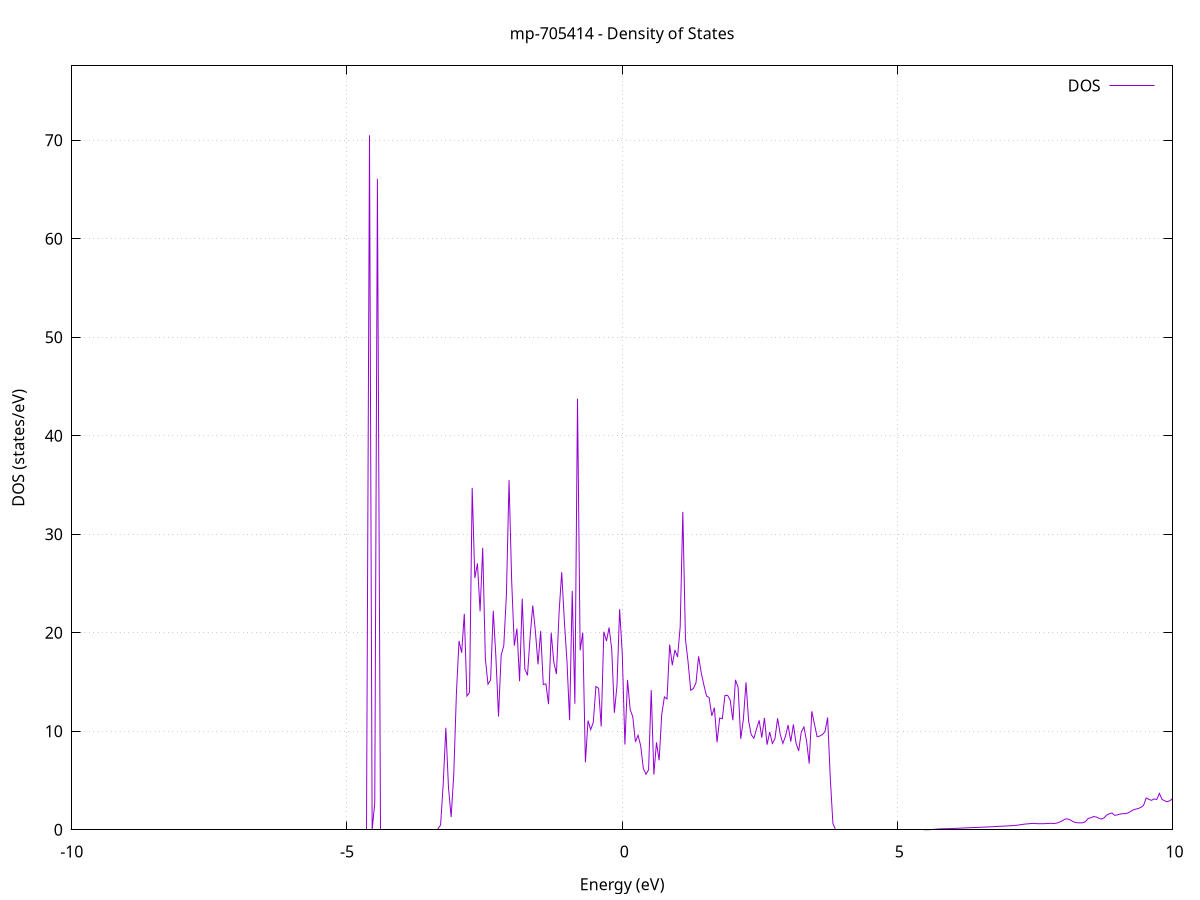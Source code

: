 set title 'mp-705414 - Density of States'
set xlabel 'Energy (eV)'
set ylabel 'DOS (states/eV)'
set grid
set xrange [-10:10]
set yrange [0:77.541]
set xzeroaxis lt -1
set terminal png size 800,600
set output 'mp-705414_dos_gnuplot.png'
plot '-' using 1:2 with lines title 'DOS'
-58.840400 0.000000
-58.792600 0.000000
-58.744700 0.000000
-58.696900 0.000000
-58.649000 0.000000
-58.601200 0.000000
-58.553400 0.000000
-58.505500 0.000000
-58.457700 0.000000
-58.409800 0.000000
-58.362000 0.000000
-58.314200 0.000000
-58.266300 0.000000
-58.218500 0.000000
-58.170600 0.000000
-58.122800 0.000000
-58.075000 0.000000
-58.027100 0.000000
-57.979300 0.000000
-57.931400 0.000000
-57.883600 0.000000
-57.835800 0.000000
-57.787900 0.000000
-57.740100 0.000000
-57.692200 0.000000
-57.644400 0.000000
-57.596600 0.000000
-57.548700 0.000000
-57.500900 0.000000
-57.453100 0.000000
-57.405200 0.000000
-57.357400 0.000000
-57.309500 0.000000
-57.261700 0.000000
-57.213900 0.000000
-57.166000 0.000000
-57.118200 0.000000
-57.070300 0.000000
-57.022500 0.000000
-56.974700 0.000000
-56.926800 0.000000
-56.879000 0.000000
-56.831100 0.000000
-56.783300 0.000000
-56.735500 0.000000
-56.687600 0.000000
-56.639800 0.000000
-56.591900 0.000000
-56.544100 0.000000
-56.496300 0.000000
-56.448400 0.000000
-56.400600 0.000000
-56.352700 0.000000
-56.304900 0.000000
-56.257100 0.000000
-56.209200 0.000000
-56.161400 0.000000
-56.113500 0.000000
-56.065700 0.000000
-56.017900 0.000000
-55.970000 0.000000
-55.922200 0.000000
-55.874300 0.000000
-55.826500 0.000000
-55.778700 0.000000
-55.730800 0.000000
-55.683000 0.000000
-55.635200 0.000000
-55.587300 0.000000
-55.539500 0.000000
-55.491600 0.000000
-55.443800 0.000000
-55.396000 0.000000
-55.348100 0.000000
-55.300300 0.000000
-55.252400 0.000000
-55.204600 0.000000
-55.156800 0.000000
-55.108900 0.000000
-55.061100 0.000000
-55.013200 0.000000
-54.965400 0.000000
-54.917600 0.000000
-54.869700 0.000000
-54.821900 0.000000
-54.774000 0.000000
-54.726200 0.000000
-54.678400 0.000000
-54.630500 0.000000
-54.582700 0.000000
-54.534800 0.000000
-54.487000 0.000000
-54.439200 0.000000
-54.391300 0.000000
-54.343500 0.000000
-54.295600 0.000000
-54.247800 0.000000
-54.200000 0.000000
-54.152100 0.000000
-54.104300 0.000000
-54.056400 0.000000
-54.008600 0.000000
-53.960800 0.000000
-53.912900 0.000000
-53.865100 0.000000
-53.817300 0.000000
-53.769400 0.000000
-53.721600 0.000000
-53.673700 0.000000
-53.625900 0.000000
-53.578100 0.000000
-53.530200 0.000000
-53.482400 0.000000
-53.434500 0.000000
-53.386700 0.000000
-53.338900 0.000000
-53.291000 0.000000
-53.243200 0.000000
-53.195300 0.000000
-53.147500 0.000000
-53.099700 0.000000
-53.051800 0.000000
-53.004000 0.000000
-52.956100 0.000000
-52.908300 0.000000
-52.860500 0.000000
-52.812600 0.000000
-52.764800 0.000000
-52.716900 0.000000
-52.669100 0.000000
-52.621300 0.000000
-52.573400 0.000000
-52.525600 0.000000
-52.477700 0.000000
-52.429900 0.000000
-52.382100 0.000000
-52.334200 0.000000
-52.286400 0.000000
-52.238600 0.000000
-52.190700 0.000000
-52.142900 0.000000
-52.095000 0.000000
-52.047200 0.000000
-51.999400 0.000000
-51.951500 562.471400
-51.903700 0.000000
-51.855800 0.000000
-51.808000 0.000000
-51.760200 0.000000
-51.712300 0.000000
-51.664500 0.000000
-51.616600 0.000000
-51.568800 0.000000
-51.521000 0.000000
-51.473100 0.000000
-51.425300 0.000000
-51.377400 0.000000
-51.329600 0.000000
-51.281800 0.000000
-51.233900 0.000000
-51.186100 0.000000
-51.138200 0.000000
-51.090400 0.000000
-51.042600 0.000000
-50.994700 0.000000
-50.946900 0.000000
-50.899000 0.000000
-50.851200 0.000000
-50.803400 0.000000
-50.755500 0.000000
-50.707700 0.000000
-50.659800 0.000000
-50.612000 0.000000
-50.564200 0.000000
-50.516300 0.000000
-50.468500 0.000000
-50.420700 1502.211700
-50.372800 0.000000
-50.325000 0.000000
-50.277100 0.000000
-50.229300 0.000000
-50.181500 0.000000
-50.133600 0.000000
-50.085800 120.956000
-50.037900 0.000000
-49.990100 0.000000
-49.942300 0.000000
-49.894400 0.000000
-49.846600 0.000000
-49.798700 0.000000
-49.750900 0.000000
-49.703100 0.000000
-49.655200 0.000000
-49.607400 0.000000
-49.559500 0.000000
-49.511700 0.000000
-49.463900 0.000000
-49.416000 0.000000
-49.368200 0.000000
-49.320300 0.000000
-49.272500 0.000000
-49.224700 0.000000
-49.176800 0.000000
-49.129000 0.000000
-49.081100 0.000000
-49.033300 0.000000
-48.985500 0.000000
-48.937600 0.000000
-48.889800 0.000000
-48.841900 0.000000
-48.794100 0.000000
-48.746300 0.000000
-48.698400 0.000000
-48.650600 0.000000
-48.602800 0.000000
-48.554900 0.000000
-48.507100 0.000000
-48.459200 0.000000
-48.411400 0.000000
-48.363600 0.000000
-48.315700 0.000000
-48.267900 0.000000
-48.220000 0.000000
-48.172200 0.000000
-48.124400 0.000000
-48.076500 0.000000
-48.028700 0.000000
-47.980800 0.000000
-47.933000 0.000000
-47.885200 0.000000
-47.837300 0.000000
-47.789500 0.000000
-47.741600 0.000000
-47.693800 0.000000
-47.646000 0.000000
-47.598100 0.000000
-47.550300 0.000000
-47.502400 0.000000
-47.454600 0.000000
-47.406800 0.000000
-47.358900 0.000000
-47.311100 0.000000
-47.263200 0.000000
-47.215400 0.000000
-47.167600 0.000000
-47.119700 0.000000
-47.071900 0.000000
-47.024100 0.000000
-46.976200 0.000000
-46.928400 0.000000
-46.880500 0.000000
-46.832700 0.000000
-46.784900 0.000000
-46.737000 0.000000
-46.689200 0.000000
-46.641300 0.000000
-46.593500 0.000000
-46.545700 0.000000
-46.497800 0.000000
-46.450000 0.000000
-46.402100 0.000000
-46.354300 0.000000
-46.306500 0.000000
-46.258600 0.000000
-46.210800 0.000000
-46.162900 0.000000
-46.115100 0.000000
-46.067300 0.000000
-46.019400 0.000000
-45.971600 0.000000
-45.923700 0.000000
-45.875900 0.000000
-45.828100 0.000000
-45.780200 0.000000
-45.732400 0.000000
-45.684500 0.000000
-45.636700 0.000000
-45.588900 0.000000
-45.541000 0.000000
-45.493200 0.000000
-45.445300 0.000000
-45.397500 0.000000
-45.349700 0.000000
-45.301800 0.000000
-45.254000 0.000000
-45.206200 0.000000
-45.158300 0.000000
-45.110500 0.000000
-45.062600 0.000000
-45.014800 0.000000
-44.967000 0.000000
-44.919100 0.000000
-44.871300 0.000000
-44.823400 0.000000
-44.775600 0.000000
-44.727800 0.000000
-44.679900 0.000000
-44.632100 0.000000
-44.584200 0.000000
-44.536400 0.000000
-44.488600 0.000000
-44.440700 0.000000
-44.392900 0.000000
-44.345000 0.000000
-44.297200 0.000000
-44.249400 0.000000
-44.201500 0.000000
-44.153700 0.000000
-44.105800 0.000000
-44.058000 0.000000
-44.010200 0.000000
-43.962300 0.000000
-43.914500 0.000000
-43.866600 0.000000
-43.818800 0.000000
-43.771000 0.000000
-43.723100 0.000000
-43.675300 0.000000
-43.627400 0.000000
-43.579600 0.000000
-43.531800 0.000000
-43.483900 0.000000
-43.436100 0.000000
-43.388300 0.000000
-43.340400 0.000000
-43.292600 0.000000
-43.244700 0.000000
-43.196900 0.000000
-43.149100 0.000000
-43.101200 0.000000
-43.053400 0.000000
-43.005500 0.000000
-42.957700 0.000000
-42.909900 0.000000
-42.862000 0.000000
-42.814200 0.000000
-42.766300 0.000000
-42.718500 0.000000
-42.670700 0.000000
-42.622800 0.000000
-42.575000 0.000000
-42.527100 0.000000
-42.479300 0.000000
-42.431500 0.000000
-42.383600 0.000000
-42.335800 0.000000
-42.287900 0.000000
-42.240100 0.000000
-42.192300 0.000000
-42.144400 0.000000
-42.096600 0.000000
-42.048700 0.000000
-42.000900 0.000000
-41.953100 0.000000
-41.905200 0.000000
-41.857400 0.000000
-41.809600 0.000000
-41.761700 0.000000
-41.713900 0.000000
-41.666000 0.000000
-41.618200 0.000000
-41.570400 0.000000
-41.522500 0.000000
-41.474700 0.000000
-41.426800 0.000000
-41.379000 0.000000
-41.331200 0.000000
-41.283300 0.000000
-41.235500 0.000000
-41.187600 0.000000
-41.139800 0.000000
-41.092000 0.000000
-41.044100 0.000000
-40.996300 0.000000
-40.948400 0.000000
-40.900600 0.000000
-40.852800 0.000000
-40.804900 0.000000
-40.757100 0.000000
-40.709200 0.000000
-40.661400 0.000000
-40.613600 0.000000
-40.565700 0.000000
-40.517900 0.000000
-40.470000 0.000000
-40.422200 0.000000
-40.374400 0.000000
-40.326500 0.000000
-40.278700 0.000000
-40.230800 0.000000
-40.183000 0.000000
-40.135200 0.000000
-40.087300 0.000000
-40.039500 0.000000
-39.991700 0.000000
-39.943800 0.000000
-39.896000 0.000000
-39.848100 0.000000
-39.800300 0.000000
-39.752500 0.000000
-39.704600 0.000000
-39.656800 0.000000
-39.608900 0.000000
-39.561100 0.000000
-39.513300 0.000000
-39.465400 0.000000
-39.417600 0.000000
-39.369700 0.000000
-39.321900 0.000000
-39.274100 0.000000
-39.226200 0.000000
-39.178400 0.000000
-39.130500 0.000000
-39.082700 0.000000
-39.034900 0.000000
-38.987000 0.000000
-38.939200 0.000000
-38.891300 0.000000
-38.843500 0.000000
-38.795700 0.000000
-38.747800 0.000000
-38.700000 0.000000
-38.652100 0.000000
-38.604300 0.000000
-38.556500 0.000000
-38.508600 0.000000
-38.460800 0.000000
-38.412900 0.000000
-38.365100 0.000000
-38.317300 0.000000
-38.269400 0.000000
-38.221600 0.000000
-38.173800 0.000000
-38.125900 0.000000
-38.078100 0.000000
-38.030200 0.000000
-37.982400 0.000000
-37.934600 0.000000
-37.886700 0.000000
-37.838900 0.000000
-37.791000 0.000000
-37.743200 0.000000
-37.695400 0.000000
-37.647500 0.000000
-37.599700 0.000000
-37.551800 0.000000
-37.504000 0.000000
-37.456200 0.000000
-37.408300 0.000000
-37.360500 0.000000
-37.312600 0.000000
-37.264800 0.000000
-37.217000 0.000000
-37.169100 0.000000
-37.121300 0.000000
-37.073400 0.000000
-37.025600 0.000000
-36.977800 0.000000
-36.929900 0.000000
-36.882100 0.000000
-36.834200 0.000000
-36.786400 0.000000
-36.738600 0.000000
-36.690700 0.000000
-36.642900 0.000000
-36.595100 0.000000
-36.547200 0.000000
-36.499400 0.000000
-36.451500 0.000000
-36.403700 0.000000
-36.355900 0.000000
-36.308000 0.000000
-36.260200 0.000000
-36.212300 0.000000
-36.164500 0.000000
-36.116700 0.000000
-36.068800 0.000000
-36.021000 0.000000
-35.973100 0.000000
-35.925300 0.000000
-35.877500 0.000000
-35.829600 0.000000
-35.781800 0.000000
-35.733900 0.000000
-35.686100 0.000000
-35.638300 0.000000
-35.590400 0.000000
-35.542600 0.000000
-35.494700 0.000000
-35.446900 0.000000
-35.399100 0.000000
-35.351200 0.000000
-35.303400 0.000000
-35.255500 0.000000
-35.207700 0.000000
-35.159900 0.000000
-35.112000 0.000000
-35.064200 0.000000
-35.016300 0.000000
-34.968500 0.000000
-34.920700 0.000000
-34.872800 0.000000
-34.825000 0.000000
-34.777200 0.000000
-34.729300 0.000000
-34.681500 0.000000
-34.633600 0.000000
-34.585800 0.000000
-34.538000 0.000000
-34.490100 0.000000
-34.442300 0.000000
-34.394400 0.000000
-34.346600 0.000000
-34.298800 0.000000
-34.250900 0.000000
-34.203100 0.000000
-34.155200 0.000000
-34.107400 0.000000
-34.059600 0.000000
-34.011700 0.000000
-33.963900 0.000000
-33.916000 0.000000
-33.868200 0.000000
-33.820400 0.000000
-33.772500 0.000000
-33.724700 0.000000
-33.676800 0.000000
-33.629000 0.000000
-33.581200 0.000000
-33.533300 0.000000
-33.485500 0.000000
-33.437600 0.000000
-33.389800 0.000000
-33.342000 0.000000
-33.294100 0.000000
-33.246300 0.000000
-33.198400 0.000000
-33.150600 0.000000
-33.102800 0.000000
-33.054900 0.000000
-33.007100 0.000000
-32.959300 0.000000
-32.911400 0.000000
-32.863600 0.000000
-32.815700 0.000000
-32.767900 0.000000
-32.720100 0.000000
-32.672200 0.000000
-32.624400 0.000000
-32.576500 0.000000
-32.528700 0.000000
-32.480900 0.000000
-32.433000 0.000000
-32.385200 0.000000
-32.337300 0.000000
-32.289500 0.000000
-32.241700 0.000000
-32.193800 0.000000
-32.146000 0.000000
-32.098100 0.000000
-32.050300 0.000000
-32.002500 0.000000
-31.954600 0.000000
-31.906800 0.000000
-31.858900 0.000000
-31.811100 0.000000
-31.763300 0.000000
-31.715400 0.000000
-31.667600 0.000000
-31.619700 0.000000
-31.571900 0.000000
-31.524100 0.000000
-31.476200 0.000000
-31.428400 0.000000
-31.380600 0.000000
-31.332700 0.000000
-31.284900 0.000000
-31.237000 0.000000
-31.189200 0.000000
-31.141400 0.000000
-31.093500 0.000000
-31.045700 0.000000
-30.997800 0.000000
-30.950000 0.000000
-30.902200 0.000000
-30.854300 0.000000
-30.806500 0.000000
-30.758600 0.000000
-30.710800 0.000000
-30.663000 0.000000
-30.615100 0.000000
-30.567300 0.000000
-30.519400 0.000000
-30.471600 0.000000
-30.423800 0.000000
-30.375900 0.000000
-30.328100 0.000000
-30.280200 0.000000
-30.232400 0.000000
-30.184600 0.000000
-30.136700 0.000000
-30.088900 0.000000
-30.041000 0.000000
-29.993200 0.000000
-29.945400 0.000000
-29.897500 0.000000
-29.849700 0.000000
-29.801800 0.000000
-29.754000 0.000000
-29.706200 0.000000
-29.658300 0.000000
-29.610500 0.000000
-29.562700 0.000000
-29.514800 0.000000
-29.467000 0.000000
-29.419100 0.000000
-29.371300 0.000000
-29.323500 0.000000
-29.275600 0.000000
-29.227800 0.000000
-29.179900 0.000000
-29.132100 0.000000
-29.084300 0.000000
-29.036400 0.000000
-28.988600 0.000000
-28.940700 0.000000
-28.892900 0.000000
-28.845100 0.000000
-28.797200 0.000000
-28.749400 0.000000
-28.701500 0.000000
-28.653700 0.000000
-28.605900 0.000000
-28.558000 0.000000
-28.510200 0.000000
-28.462300 0.000000
-28.414500 0.000000
-28.366700 0.000000
-28.318800 0.000000
-28.271000 0.000000
-28.223100 0.000000
-28.175300 0.000000
-28.127500 0.000000
-28.079600 0.000000
-28.031800 0.000000
-27.984000 0.000000
-27.936100 0.000000
-27.888300 0.000000
-27.840400 0.000000
-27.792600 0.000000
-27.744800 0.000000
-27.696900 0.000000
-27.649100 0.000000
-27.601200 0.000000
-27.553400 0.000000
-27.505600 0.000000
-27.457700 0.000000
-27.409900 0.000000
-27.362000 0.000000
-27.314200 0.000000
-27.266400 0.000000
-27.218500 0.000000
-27.170700 0.000000
-27.122800 0.000000
-27.075000 0.000000
-27.027200 0.000000
-26.979300 0.000000
-26.931500 0.000000
-26.883600 0.000000
-26.835800 0.000000
-26.788000 0.000000
-26.740100 0.000000
-26.692300 0.000000
-26.644400 0.000000
-26.596600 0.000000
-26.548800 0.000000
-26.500900 0.000000
-26.453100 0.000000
-26.405200 0.000000
-26.357400 0.000000
-26.309600 0.000000
-26.261700 0.000000
-26.213900 0.000000
-26.166100 0.000000
-26.118200 0.000000
-26.070400 0.000000
-26.022500 0.000000
-25.974700 0.000000
-25.926900 0.000000
-25.879000 0.000000
-25.831200 0.000000
-25.783300 0.000000
-25.735500 0.000000
-25.687700 0.000000
-25.639800 0.000000
-25.592000 0.000000
-25.544100 0.000000
-25.496300 0.000000
-25.448500 0.000000
-25.400600 0.000000
-25.352800 0.000000
-25.304900 0.000000
-25.257100 0.000000
-25.209300 0.000000
-25.161400 0.000000
-25.113600 0.000000
-25.065700 0.000000
-25.017900 0.000000
-24.970100 0.000000
-24.922200 0.000000
-24.874400 0.000000
-24.826500 0.000000
-24.778700 0.000000
-24.730900 0.000000
-24.683000 0.000000
-24.635200 0.000000
-24.587300 0.000000
-24.539500 0.000000
-24.491700 0.000000
-24.443800 0.000000
-24.396000 0.000000
-24.348200 0.000000
-24.300300 0.000000
-24.252500 0.000000
-24.204600 0.000000
-24.156800 0.000000
-24.109000 0.000000
-24.061100 0.000000
-24.013300 0.000000
-23.965400 0.000000
-23.917600 0.000000
-23.869800 0.000000
-23.821900 0.000000
-23.774100 0.000000
-23.726200 0.000000
-23.678400 0.000000
-23.630600 0.000000
-23.582700 0.000000
-23.534900 0.000000
-23.487000 0.000000
-23.439200 0.000000
-23.391400 0.000000
-23.343500 0.000000
-23.295700 0.000000
-23.247800 0.000000
-23.200000 0.000000
-23.152200 0.000000
-23.104300 0.000000
-23.056500 0.000000
-23.008600 0.000000
-22.960800 0.000000
-22.913000 0.000000
-22.865100 0.000000
-22.817300 0.000000
-22.769500 0.000000
-22.721600 0.000000
-22.673800 0.000000
-22.625900 0.000000
-22.578100 0.000000
-22.530300 0.000000
-22.482400 0.000000
-22.434600 0.000000
-22.386700 0.000000
-22.338900 0.000000
-22.291100 0.000000
-22.243200 0.000000
-22.195400 0.000000
-22.147500 0.000000
-22.099700 0.000000
-22.051900 0.000000
-22.004000 0.000000
-21.956200 0.000000
-21.908300 0.000000
-21.860500 0.000000
-21.812700 0.000000
-21.764800 0.000000
-21.717000 0.000000
-21.669100 0.000000
-21.621300 0.000000
-21.573500 0.000000
-21.525600 0.000000
-21.477800 0.000000
-21.429900 0.000000
-21.382100 0.000000
-21.334300 0.000000
-21.286400 0.000000
-21.238600 0.000000
-21.190700 0.000000
-21.142900 0.000000
-21.095100 0.000000
-21.047200 0.000000
-20.999400 0.000000
-20.951600 0.000000
-20.903700 0.000000
-20.855900 0.000000
-20.808000 0.000000
-20.760200 0.000000
-20.712400 0.000000
-20.664500 0.000000
-20.616700 0.000000
-20.568800 0.000000
-20.521000 0.000000
-20.473200 0.000000
-20.425300 0.000000
-20.377500 0.000000
-20.329600 0.000000
-20.281800 0.000000
-20.234000 0.000000
-20.186100 0.000000
-20.138300 0.000000
-20.090400 0.000000
-20.042600 0.000000
-19.994800 0.000000
-19.946900 0.000000
-19.899100 0.000000
-19.851200 0.000000
-19.803400 0.000000
-19.755600 0.000000
-19.707700 0.000000
-19.659900 0.000000
-19.612000 0.000000
-19.564200 0.000000
-19.516400 0.000000
-19.468500 0.000000
-19.420700 0.000000
-19.372800 0.000000
-19.325000 0.000000
-19.277200 0.000000
-19.229300 0.000000
-19.181500 0.000000
-19.133700 0.000000
-19.085800 0.000000
-19.038000 0.000000
-18.990100 0.000000
-18.942300 0.000000
-18.894500 0.000000
-18.846600 0.000000
-18.798800 0.000000
-18.750900 0.000000
-18.703100 0.000000
-18.655300 0.000000
-18.607400 0.000000
-18.559600 0.000000
-18.511700 0.000000
-18.463900 0.000000
-18.416100 0.000000
-18.368200 0.000000
-18.320400 0.000000
-18.272500 0.000000
-18.224700 0.000000
-18.176900 0.000000
-18.129000 0.000000
-18.081200 0.000000
-18.033300 0.000000
-17.985500 0.000000
-17.937700 0.000000
-17.889800 0.000000
-17.842000 0.000000
-17.794100 0.000000
-17.746300 0.000000
-17.698500 0.000000
-17.650600 0.000000
-17.602800 0.000000
-17.555000 0.000000
-17.507100 0.000000
-17.459300 0.000000
-17.411400 0.000000
-17.363600 0.000000
-17.315800 0.000000
-17.267900 0.000000
-17.220100 0.000000
-17.172200 0.000000
-17.124400 0.000000
-17.076600 0.000000
-17.028700 0.000000
-16.980900 0.000000
-16.933000 0.000000
-16.885200 0.000000
-16.837400 0.000000
-16.789500 0.000000
-16.741700 0.000000
-16.693800 0.000000
-16.646000 0.000000
-16.598200 0.000000
-16.550300 0.000000
-16.502500 0.000000
-16.454600 0.000000
-16.406800 0.000000
-16.359000 0.000000
-16.311100 0.000000
-16.263300 0.000000
-16.215400 0.000000
-16.167600 0.000000
-16.119800 0.000000
-16.071900 0.000000
-16.024100 0.000000
-15.976200 0.000000
-15.928400 0.000000
-15.880600 0.000000
-15.832700 0.000000
-15.784900 0.000000
-15.737100 0.000000
-15.689200 0.000000
-15.641400 0.000000
-15.593500 0.000000
-15.545700 0.000000
-15.497900 0.000000
-15.450000 0.000000
-15.402200 0.000000
-15.354300 0.000000
-15.306500 0.000000
-15.258700 0.000000
-15.210800 0.000000
-15.163000 0.000000
-15.115100 0.000000
-15.067300 0.000000
-15.019500 0.000000
-14.971600 0.226500
-14.923800 1.054300
-14.875900 1.618600
-14.828100 2.199000
-14.780300 3.440800
-14.732400 4.044400
-14.684600 3.837400
-14.636700 4.108200
-14.588900 0.000000
-14.541100 0.000000
-14.493200 0.000000
-14.445400 2.733000
-14.397500 7.869700
-14.349700 4.552500
-14.301900 7.257800
-14.254000 8.042600
-14.206200 9.793300
-14.158300 10.410300
-14.110500 15.400500
-14.062700 25.276100
-14.014800 28.882000
-13.967000 6.860300
-13.919200 11.414600
-13.871300 47.831700
-13.823500 44.574800
-13.775600 43.032400
-13.727800 22.803800
-13.680000 28.927900
-13.632100 0.000000
-13.584300 0.000000
-13.536400 0.000000
-13.488600 0.000000
-13.440800 0.000000
-13.392900 0.000000
-13.345100 0.000000
-13.297200 0.000000
-13.249400 0.000000
-13.201600 0.000000
-13.153700 0.000000
-13.105900 0.000000
-13.058000 0.000000
-13.010200 0.000000
-12.962400 0.000000
-12.914500 0.000000
-12.866700 0.000000
-12.818800 0.000000
-12.771000 0.000000
-12.723200 0.000000
-12.675300 0.000000
-12.627500 0.000000
-12.579600 0.000000
-12.531800 0.000000
-12.484000 0.000000
-12.436100 0.000000
-12.388300 0.000000
-12.340500 0.000000
-12.292600 0.000000
-12.244800 0.000000
-12.196900 0.000000
-12.149100 0.000000
-12.101300 0.000000
-12.053400 0.000000
-12.005600 0.000000
-11.957700 0.000000
-11.909900 0.000000
-11.862100 0.000000
-11.814200 0.000000
-11.766400 0.000000
-11.718500 0.000000
-11.670700 0.000000
-11.622900 0.000000
-11.575000 0.000000
-11.527200 0.000000
-11.479300 0.000000
-11.431500 0.000000
-11.383700 0.000000
-11.335800 0.000000
-11.288000 0.000000
-11.240100 0.000000
-11.192300 0.000000
-11.144500 0.000000
-11.096600 0.000000
-11.048800 0.000000
-11.000900 0.000000
-10.953100 0.000000
-10.905300 0.000000
-10.857400 0.000000
-10.809600 0.000000
-10.761700 0.000000
-10.713900 0.000000
-10.666100 0.000000
-10.618200 0.000000
-10.570400 0.000000
-10.522600 0.000000
-10.474700 0.000000
-10.426900 0.000000
-10.379000 0.000000
-10.331200 0.000000
-10.283400 0.000000
-10.235500 0.000000
-10.187700 0.000000
-10.139800 0.000000
-10.092000 0.000000
-10.044200 0.000000
-9.996300 0.000000
-9.948500 0.000000
-9.900600 0.000000
-9.852800 0.000000
-9.805000 0.000000
-9.757100 0.000000
-9.709300 0.000000
-9.661400 0.000000
-9.613600 0.000000
-9.565800 0.000000
-9.517900 0.000000
-9.470100 0.000000
-9.422200 0.000000
-9.374400 0.000000
-9.326600 0.000000
-9.278700 0.000000
-9.230900 0.000000
-9.183000 0.000000
-9.135200 0.000000
-9.087400 0.000000
-9.039500 0.000000
-8.991700 0.000000
-8.943800 0.000000
-8.896000 0.000000
-8.848200 0.000000
-8.800300 0.000000
-8.752500 0.000000
-8.704700 0.000000
-8.656800 0.000000
-8.609000 0.000000
-8.561100 0.000000
-8.513300 0.000000
-8.465500 0.000000
-8.417600 0.000000
-8.369800 0.000000
-8.321900 0.000000
-8.274100 0.000000
-8.226300 0.000000
-8.178400 0.000000
-8.130600 0.000000
-8.082700 0.000000
-8.034900 0.000000
-7.987100 0.000000
-7.939200 0.000000
-7.891400 0.000000
-7.843500 0.000000
-7.795700 0.000000
-7.747900 0.000000
-7.700000 0.000000
-7.652200 0.000000
-7.604300 0.000000
-7.556500 0.000000
-7.508700 0.000000
-7.460800 0.000000
-7.413000 0.000000
-7.365100 0.000000
-7.317300 0.000000
-7.269500 0.000000
-7.221600 0.000000
-7.173800 0.000000
-7.126000 0.000000
-7.078100 0.000000
-7.030300 0.000000
-6.982400 0.000000
-6.934600 0.000000
-6.886800 0.000000
-6.838900 0.000000
-6.791100 0.000000
-6.743200 0.000000
-6.695400 0.000000
-6.647600 0.000000
-6.599700 0.000000
-6.551900 0.000000
-6.504000 0.000000
-6.456200 0.000000
-6.408400 0.000000
-6.360500 0.000000
-6.312700 0.000000
-6.264800 0.000000
-6.217000 0.000000
-6.169200 0.000000
-6.121300 0.000000
-6.073500 0.000000
-6.025600 0.000000
-5.977800 0.000000
-5.930000 0.000000
-5.882100 0.000000
-5.834300 0.000000
-5.786400 0.000000
-5.738600 0.000000
-5.690800 0.000000
-5.642900 0.000000
-5.595100 0.000000
-5.547200 0.000000
-5.499400 0.000000
-5.451600 0.000000
-5.403700 0.000000
-5.355900 0.000000
-5.308100 0.000000
-5.260200 0.000000
-5.212400 0.000000
-5.164500 0.000000
-5.116700 0.000000
-5.068900 0.000000
-5.021000 0.000000
-4.973200 0.000000
-4.925300 0.000000
-4.877500 0.000000
-4.829700 0.000000
-4.781800 0.000000
-4.734000 0.000000
-4.686100 0.000000
-4.638300 0.000000
-4.590500 70.491700
-4.542600 0.000000
-4.494800 2.741400
-4.446900 66.072100
-4.399100 0.000000
-4.351300 0.000000
-4.303400 0.000000
-4.255600 0.000000
-4.207700 0.000000
-4.159900 0.000000
-4.112100 0.000000
-4.064200 0.000000
-4.016400 0.000000
-3.968500 0.000000
-3.920700 0.000000
-3.872900 0.000000
-3.825000 0.000000
-3.777200 0.000000
-3.729300 0.000000
-3.681500 0.000000
-3.633700 0.000000
-3.585800 0.000000
-3.538000 0.000000
-3.490200 0.000000
-3.442300 0.000000
-3.394500 0.000000
-3.346600 0.000000
-3.298800 0.482000
-3.251000 4.693700
-3.203100 10.358400
-3.155300 4.277500
-3.107400 1.295700
-3.059600 5.603900
-3.011800 13.785600
-2.963900 19.167000
-2.916100 17.965200
-2.868200 21.917000
-2.820400 13.574400
-2.772600 13.952500
-2.724700 34.711000
-2.676900 25.560900
-2.629000 27.039700
-2.581200 22.180700
-2.533400 28.611900
-2.485500 17.373200
-2.437700 14.771000
-2.389800 15.217300
-2.342000 22.235300
-2.294200 17.565700
-2.246300 11.496900
-2.198500 17.717000
-2.150600 18.694600
-2.102800 23.849200
-2.055000 35.490600
-2.007100 25.226000
-1.959300 18.689400
-1.911500 20.428300
-1.863600 15.077400
-1.815800 23.459500
-1.767900 16.316600
-1.720100 15.679000
-1.672300 19.560400
-1.624400 22.766500
-1.576600 20.167100
-1.528700 16.792900
-1.480900 20.182800
-1.433100 14.745900
-1.385200 14.809000
-1.337400 12.750900
-1.289500 20.007700
-1.241700 17.008300
-1.193900 15.819700
-1.146000 22.033400
-1.098200 26.143600
-1.050300 21.212800
-1.002500 17.097200
-0.954700 11.123300
-0.906800 24.251000
-0.859000 12.785000
-0.811100 43.755700
-0.763300 18.219300
-0.715500 20.009600
-0.667600 6.847600
-0.619800 11.083100
-0.571900 10.161100
-0.524100 10.912700
-0.476300 14.541000
-0.428400 14.358200
-0.380600 10.483100
-0.332700 20.102600
-0.284900 19.158400
-0.237100 20.533900
-0.189200 18.317700
-0.141400 11.873400
-0.093600 14.664600
-0.045700 22.388000
0.002100 17.866700
0.050000 8.655400
0.097800 15.196400
0.145600 12.214900
0.193500 11.462200
0.241300 8.915500
0.289200 9.593800
0.337000 8.520400
0.384800 6.232500
0.432700 5.638100
0.480500 6.086900
0.528400 14.177600
0.576200 5.612500
0.624000 8.870100
0.671900 7.051900
0.719700 11.725700
0.767600 13.484700
0.815400 13.276600
0.863200 18.797700
0.911100 16.706700
0.958900 18.256600
1.006800 17.537200
1.054600 20.596800
1.102400 32.269000
1.150300 19.355600
1.198100 17.027900
1.246000 14.161000
1.293800 14.333200
1.341600 14.907400
1.389500 17.605700
1.437300 15.922600
1.485200 14.689500
1.533000 13.589000
1.580800 13.415700
1.628700 11.575600
1.676500 12.381300
1.724300 8.881400
1.772200 11.341400
1.820000 11.270700
1.867900 13.626400
1.915700 13.652200
1.963500 13.171700
2.011400 11.119600
2.059200 15.221800
2.107100 14.447200
2.154900 9.234600
2.202700 11.206500
2.250600 14.967700
2.298400 11.023300
2.346300 9.641700
2.394100 9.291400
2.441900 10.240800
2.489800 11.106800
2.537600 9.352800
2.585500 11.349700
2.633300 8.640300
2.681100 9.919400
2.729000 8.762900
2.776800 9.249100
2.824700 11.314800
2.872500 9.681500
2.920300 8.759500
2.968200 9.499800
3.016000 10.640200
3.063900 8.941500
3.111700 10.689700
3.159500 8.800900
3.207400 8.001100
3.255200 9.936400
3.303000 10.441100
3.350900 9.011800
3.398700 6.723600
3.446600 12.031200
3.494400 10.721900
3.542200 9.451700
3.590100 9.510100
3.637900 9.658600
3.685800 9.965500
3.733600 11.390100
3.781400 5.322600
3.829300 0.632300
3.877100 0.000000
3.925000 0.000000
3.972800 0.000000
4.020600 0.000000
4.068500 0.000000
4.116300 0.000000
4.164200 0.000000
4.212000 0.000000
4.259800 0.000000
4.307700 0.000000
4.355500 0.000000
4.403400 0.000000
4.451200 0.000000
4.499000 0.000000
4.546900 0.000000
4.594700 0.000000
4.642600 0.000000
4.690400 0.000000
4.738200 0.000000
4.786100 0.000000
4.833900 0.000000
4.881800 0.000000
4.929600 0.000000
4.977400 0.000000
5.025300 0.000000
5.073100 0.000000
5.120900 0.000000
5.168800 0.000000
5.216600 0.000000
5.264500 0.000000
5.312300 0.000000
5.360100 0.000000
5.408000 0.000000
5.455800 0.000000
5.503700 0.000500
5.551500 0.005800
5.599300 0.016800
5.647200 0.033400
5.695000 0.055700
5.742900 0.081400
5.790700 0.094800
5.838500 0.100900
5.886400 0.107100
5.934200 0.117100
5.982100 0.127200
6.029900 0.137700
6.077700 0.148400
6.125600 0.159800
6.173400 0.171800
6.221300 0.184500
6.269100 0.197800
6.316900 0.210900
6.364800 0.221800
6.412600 0.232700
6.460500 0.243900
6.508300 0.255000
6.556100 0.266100
6.604000 0.277300
6.651800 0.288500
6.699700 0.301900
6.747500 0.317000
6.795300 0.331300
6.843200 0.345700
6.891000 0.360100
6.938800 0.374700
6.986700 0.389500
7.034500 0.404600
7.082400 0.421200
7.130200 0.439900
7.178000 0.460700
7.225900 0.502500
7.273700 0.546600
7.321600 0.581000
7.369400 0.605200
7.417200 0.626000
7.465100 0.649500
7.512900 0.631500
7.560800 0.613300
7.608600 0.614500
7.656400 0.615600
7.704300 0.631100
7.752100 0.651300
7.800000 0.655600
7.847800 0.635300
7.895600 0.675500
7.943500 0.765800
7.991300 0.885900
8.039200 1.066700
8.087000 1.111700
8.134800 1.023100
8.182700 0.863500
8.230500 0.746100
8.278400 0.706700
8.326200 0.700000
8.374000 0.716800
8.421900 0.838300
8.469700 1.156100
8.517500 1.220800
8.565400 1.342200
8.613200 1.296200
8.661100 1.177400
8.708900 1.085500
8.756700 1.212600
8.804600 1.493000
8.852400 1.625700
8.900300 1.710200
8.948100 1.471100
8.995900 1.507200
9.043800 1.595100
9.091600 1.627500
9.139500 1.635900
9.187300 1.694800
9.235100 1.847200
9.283000 2.012100
9.330800 2.096600
9.378700 2.160900
9.426500 2.273200
9.474300 2.484300
9.522200 3.227200
9.570000 3.090900
9.617900 2.987100
9.665700 3.137300
9.713500 3.069600
9.761400 3.695700
9.809200 3.085900
9.857100 2.942300
9.904900 2.842700
9.952700 2.952500
10.000600 3.160200
10.048400 3.450400
10.096300 3.599300
10.144100 3.275900
10.191900 3.352300
10.239800 3.417700
10.287600 3.172700
10.335400 3.282700
10.383300 3.312800
10.431100 3.672400
10.479000 4.125000
10.526800 4.149200
10.574600 3.906200
10.622500 4.225900
10.670300 4.624900
10.718200 4.128600
10.766000 4.087100
10.813800 3.987600
10.861700 3.442200
10.909500 3.438300
10.957400 2.505800
11.005200 3.694900
11.053000 5.015600
11.100900 3.897200
11.148700 3.002900
11.196600 3.637800
11.244400 4.913700
11.292200 4.048600
11.340100 3.942700
11.387900 4.400600
11.435800 4.464000
11.483600 3.295100
11.531400 3.415600
11.579300 3.672000
11.627100 3.358600
11.675000 2.897700
11.722800 3.297600
11.770600 2.443000
11.818500 2.841900
11.866300 2.798400
11.914200 3.062300
11.962000 3.134000
12.009800 2.867000
12.057700 2.892000
12.105500 2.995400
12.153300 2.988300
12.201200 2.685400
12.249000 2.589000
12.296900 2.917100
12.344700 3.298700
12.392500 3.862200
12.440400 2.928500
12.488200 2.036700
12.536100 1.601400
12.583900 1.488800
12.631700 1.765400
12.679600 2.157700
12.727400 3.001400
12.775300 2.908500
12.823100 2.484200
12.870900 1.357100
12.918800 1.897100
12.966600 6.028800
13.014500 5.372600
13.062300 3.240600
13.110100 3.480000
13.158000 3.981700
13.205800 6.240900
13.253700 5.458600
13.301500 8.931300
13.349300 6.191300
13.397200 5.260600
13.445000 6.085800
13.492900 7.027900
13.540700 7.639900
13.588500 7.997400
13.636400 8.577800
13.684200 6.266700
13.732000 6.242500
13.779900 8.734400
13.827700 7.992700
13.875600 6.015400
13.923400 9.361400
13.971200 6.986500
14.019100 11.697400
14.066900 8.361300
14.114800 10.561300
14.162600 10.306200
14.210400 9.423100
14.258300 9.116800
14.306100 8.788000
14.354000 6.845900
14.401800 8.077500
14.449600 11.411200
14.497500 6.464400
14.545300 9.821900
14.593200 7.624500
14.641000 5.865500
14.688800 6.861400
14.736700 11.259200
14.784500 6.393000
14.832400 9.958100
14.880200 6.992000
14.928000 8.022400
14.975900 8.860700
15.023700 8.540700
15.071600 9.322300
15.119400 6.928800
15.167200 7.060500
15.215100 5.241000
15.262900 5.761500
15.310800 5.675300
15.358600 5.245500
15.406400 4.418100
15.454300 3.405100
15.502100 3.645700
15.549900 3.635200
15.597800 4.556500
15.645600 5.053700
15.693500 4.487100
15.741300 5.152600
15.789100 4.996600
15.837000 4.132300
15.884800 4.413900
15.932700 3.762000
15.980500 3.594400
16.028300 3.805100
16.076200 3.316600
16.124000 3.321000
16.171900 3.750700
16.219700 3.355700
16.267500 3.184900
16.315400 3.125100
16.363200 3.306800
16.411100 3.913700
16.458900 3.812300
16.506700 3.757100
16.554600 3.497800
16.602400 3.159300
16.650300 2.975900
16.698100 2.621100
16.745900 2.461400
16.793800 2.391500
16.841600 2.305700
16.889500 2.331800
16.937300 2.904300
16.985100 3.187700
17.033000 2.865300
17.080800 2.518800
17.128700 2.281800
17.176500 2.486500
17.224300 2.482400
17.272200 2.544200
17.320000 2.637800
17.367800 2.832400
17.415700 3.331800
17.463500 3.409600
17.511400 3.243000
17.559200 2.695600
17.607000 2.216300
17.654900 2.089900
17.702700 2.493500
17.750600 3.679600
17.798400 4.106700
17.846200 4.192200
17.894100 4.188100
17.941900 4.076400
17.989800 3.419800
18.037600 4.490400
18.085400 4.019000
18.133300 4.932900
18.181100 5.974200
18.229000 8.295700
18.276800 7.274600
18.324600 8.031700
18.372500 7.143700
18.420300 6.277400
18.468200 5.892200
18.516000 7.381100
18.563800 4.722000
18.611700 4.952700
18.659500 4.911500
18.707400 7.113600
18.755200 7.744200
18.803000 6.810100
18.850900 5.851800
18.898700 8.542900
18.946500 6.877800
18.994400 5.485900
19.042200 8.983100
19.090100 7.158200
19.137900 5.570900
19.185700 6.436200
19.233600 7.680300
19.281400 8.478900
19.329300 6.558600
19.377100 7.207100
19.424900 4.187800
19.472800 6.300800
19.520600 6.429900
19.568500 6.629400
19.616300 9.156600
19.664100 4.878100
19.712000 6.685800
19.759800 5.592400
19.807700 4.406000
19.855500 4.448800
19.903300 4.451100
19.951200 3.518600
19.999000 4.456900
20.046900 5.535500
20.094700 4.896200
20.142500 3.360000
20.190400 2.559700
20.238200 4.795000
20.286100 4.006700
20.333900 2.883900
20.381700 3.168400
20.429600 4.007500
20.477400 4.765900
20.525300 3.673000
20.573100 3.751400
20.620900 4.371200
20.668800 3.974000
20.716600 3.497900
20.764400 3.779300
20.812300 3.632700
20.860100 4.151100
20.908000 3.982500
20.955800 4.654000
21.003600 4.113500
21.051500 4.048500
21.099300 3.994500
21.147200 4.454400
21.195000 3.490600
21.242800 3.488900
21.290700 3.468100
21.338500 3.569200
21.386400 3.674000
21.434200 3.960600
21.482000 4.081600
21.529900 3.776300
21.577700 3.479900
21.625600 3.291200
21.673400 2.815300
21.721200 2.814300
21.769100 3.080900
21.816900 3.030100
21.864800 2.686300
21.912600 2.358000
21.960400 2.528700
22.008300 2.441900
22.056100 2.255900
22.104000 2.375400
22.151800 2.686700
22.199600 3.329000
22.247500 3.326200
22.295300 2.901600
22.343200 3.076400
22.391000 3.542900
22.438800 4.115100
22.486700 3.907100
22.534500 3.826500
22.582300 4.195400
22.630200 3.761800
22.678000 3.860800
22.725900 3.688000
22.773700 3.713200
22.821500 3.377100
22.869400 3.240600
22.917200 3.469300
22.965100 3.347500
23.012900 3.562800
23.060700 3.916400
23.108600 4.230600
23.156400 4.270700
23.204300 4.335400
23.252100 4.337900
23.299900 3.810200
23.347800 3.757800
23.395600 3.814400
23.443500 3.927800
23.491300 4.873100
23.539100 5.083700
23.587000 4.873200
23.634800 4.298300
23.682700 4.668000
23.730500 5.112500
23.778300 4.797100
23.826200 4.243900
23.874000 3.868900
23.921900 3.725400
23.969700 3.594100
24.017500 3.579500
24.065400 3.412000
24.113200 3.853400
24.161000 4.916400
24.208900 4.687900
24.256700 3.914300
24.304600 3.323600
24.352400 3.609900
24.400200 3.388300
24.448100 3.645500
24.495900 3.755500
24.543800 3.523300
24.591600 3.184700
24.639400 3.153400
24.687300 3.288100
24.735100 3.633000
24.783000 4.301200
24.830800 4.266300
24.878600 4.290200
24.926500 4.906000
24.974300 5.628200
25.022200 5.555100
25.070000 6.219600
25.117800 5.247600
25.165700 4.693000
25.213500 4.358300
25.261400 5.740100
25.309200 5.886400
25.357000 6.119700
25.404900 6.102800
25.452700 5.436100
25.500600 4.754500
25.548400 4.972900
25.596200 5.846000
25.644100 5.409000
25.691900 5.158200
25.739800 5.188500
25.787600 5.710700
25.835400 5.325100
25.883300 5.396200
25.931100 5.504700
25.978900 5.234400
26.026800 5.589200
26.074600 5.461400
26.122500 5.883500
26.170300 5.542300
26.218100 5.522900
26.266000 5.629100
26.313800 5.627100
26.361700 5.220800
26.409500 5.130800
26.457300 5.134900
26.505200 4.984400
26.553000 4.973900
26.600900 5.279500
26.648700 5.408400
26.696500 5.883400
26.744400 5.503000
26.792200 4.945700
26.840100 4.865600
26.887900 5.079200
26.935700 4.992200
26.983600 4.551600
27.031400 4.368200
27.079300 4.427300
27.127100 4.574000
27.174900 4.241100
27.222800 4.458600
27.270600 4.764600
27.318500 4.500900
27.366300 4.260600
27.414100 4.065500
27.462000 3.682700
27.509800 3.564900
27.557700 3.826700
27.605500 3.925700
27.653300 4.243300
27.701200 4.161500
27.749000 4.003500
27.796800 3.990400
27.844700 3.622400
27.892500 3.929600
27.940400 4.009700
27.988200 3.338400
28.036000 3.094900
28.083900 3.025100
28.131700 3.324300
28.179600 3.896400
28.227400 3.981300
28.275200 4.281400
28.323100 3.662900
28.370900 3.554100
28.418800 3.856000
28.466600 4.100900
28.514400 3.596700
28.562300 3.419000
28.610100 3.651200
28.658000 3.720800
28.705800 3.996900
28.753600 4.414800
28.801500 4.985400
28.849300 4.898800
28.897200 4.361500
28.945000 4.053900
28.992800 4.487600
29.040700 4.587500
29.088500 4.508000
29.136400 5.189300
29.184200 4.131700
29.232000 3.686600
29.279900 3.437100
29.327700 3.319600
29.375500 3.402600
29.423400 4.057200
29.471200 4.549400
29.519100 3.616100
29.566900 3.298800
29.614700 3.414300
29.662600 3.752200
29.710400 4.771600
29.758300 4.953500
29.806100 3.743800
29.853900 3.524300
29.901800 3.462100
29.949600 3.997700
29.997500 5.036300
30.045300 4.194100
30.093100 2.286700
30.141000 1.679100
30.188800 1.898500
30.236700 2.208100
30.284500 2.202800
30.332300 0.954000
30.380200 0.000000
30.428000 0.000000
30.475900 0.000000
30.523700 0.000000
30.571500 0.000000
30.619400 0.000000
30.667200 0.000000
30.715100 0.000000
30.762900 0.000000
30.810700 0.000000
30.858600 0.000000
30.906400 0.000000
30.954300 0.000000
31.002100 0.000000
31.049900 0.000000
31.097800 0.000000
31.145600 0.000000
31.193400 0.000000
31.241300 0.000000
31.289100 0.000000
31.337000 0.000000
31.384800 0.000000
31.432600 0.000000
31.480500 0.000000
31.528300 0.000000
31.576200 0.000000
31.624000 0.000000
31.671800 0.000000
31.719700 0.000000
31.767500 0.000000
31.815400 0.000000
31.863200 0.000000
31.911000 0.000000
31.958900 0.000000
32.006700 0.000000
32.054600 0.000000
32.102400 0.000000
32.150200 0.000000
32.198100 0.000000
32.245900 0.000000
32.293800 0.000000
32.341600 0.000000
32.389400 0.000000
32.437300 0.000000
32.485100 0.000000
32.533000 0.000000
32.580800 0.000000
32.628600 0.000000
32.676500 0.000000
32.724300 0.000000
32.772200 0.000000
32.820000 0.000000
32.867800 0.000000
32.915700 0.000000
32.963500 0.000000
33.011300 0.000000
33.059200 0.000000
33.107000 0.000000
33.154900 0.000000
33.202700 0.000000
33.250500 0.000000
33.298400 0.000000
33.346200 0.000000
33.394100 0.000000
33.441900 0.000000
33.489700 0.000000
33.537600 0.000000
33.585400 0.000000
33.633300 0.000000
33.681100 0.000000
33.728900 0.000000
33.776800 0.000000
33.824600 0.000000
33.872500 0.000000
33.920300 0.000000
33.968100 0.000000
34.016000 0.000000
34.063800 0.000000
34.111700 0.000000
34.159500 0.000000
34.207300 0.000000
34.255200 0.000000
34.303000 0.000000
34.350900 0.000000
34.398700 0.000000
34.446500 0.000000
34.494400 0.000000
34.542200 0.000000
34.590000 0.000000
34.637900 0.000000
34.685700 0.000000
34.733600 0.000000
34.781400 0.000000
34.829200 0.000000
34.877100 0.000000
34.924900 0.000000
34.972800 0.000000
35.020600 0.000000
35.068400 0.000000
35.116300 0.000000
35.164100 0.000000
35.212000 0.000000
35.259800 0.000000
35.307600 0.000000
35.355500 0.000000
35.403300 0.000000
35.451200 0.000000
35.499000 0.000000
35.546800 0.000000
35.594700 0.000000
35.642500 0.000000
35.690400 0.000000
35.738200 0.000000
35.786000 0.000000
35.833900 0.000000
35.881700 0.000000
35.929600 0.000000
35.977400 0.000000
36.025200 0.000000
36.073100 0.000000
36.120900 0.000000
36.168800 0.000000
36.216600 0.000000
36.264400 0.000000
36.312300 0.000000
36.360100 0.000000
36.407900 0.000000
36.455800 0.000000
36.503600 0.000000
36.551500 0.000000
36.599300 0.000000
36.647100 0.000000
36.695000 0.000000
36.742800 0.000000
36.790700 0.000000
36.838500 0.000000
e
